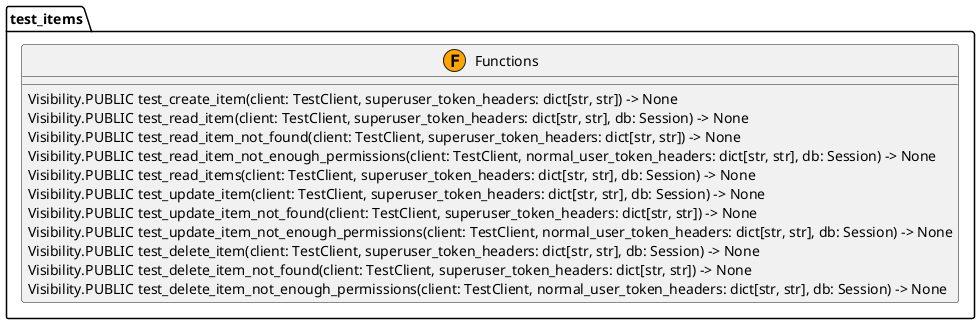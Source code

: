@startuml
skinparam classAttributeIconSize 0

package "test_items" {
  class Functions <<(F,orange)>> {
    Visibility.PUBLIC test_create_item(client: TestClient, superuser_token_headers: dict[str, str]) -> None
    Visibility.PUBLIC test_read_item(client: TestClient, superuser_token_headers: dict[str, str], db: Session) -> None
    Visibility.PUBLIC test_read_item_not_found(client: TestClient, superuser_token_headers: dict[str, str]) -> None
    Visibility.PUBLIC test_read_item_not_enough_permissions(client: TestClient, normal_user_token_headers: dict[str, str], db: Session) -> None
    Visibility.PUBLIC test_read_items(client: TestClient, superuser_token_headers: dict[str, str], db: Session) -> None
    Visibility.PUBLIC test_update_item(client: TestClient, superuser_token_headers: dict[str, str], db: Session) -> None
    Visibility.PUBLIC test_update_item_not_found(client: TestClient, superuser_token_headers: dict[str, str]) -> None
    Visibility.PUBLIC test_update_item_not_enough_permissions(client: TestClient, normal_user_token_headers: dict[str, str], db: Session) -> None
    Visibility.PUBLIC test_delete_item(client: TestClient, superuser_token_headers: dict[str, str], db: Session) -> None
    Visibility.PUBLIC test_delete_item_not_found(client: TestClient, superuser_token_headers: dict[str, str]) -> None
    Visibility.PUBLIC test_delete_item_not_enough_permissions(client: TestClient, normal_user_token_headers: dict[str, str], db: Session) -> None
  }
}

' Relationships
@enduml